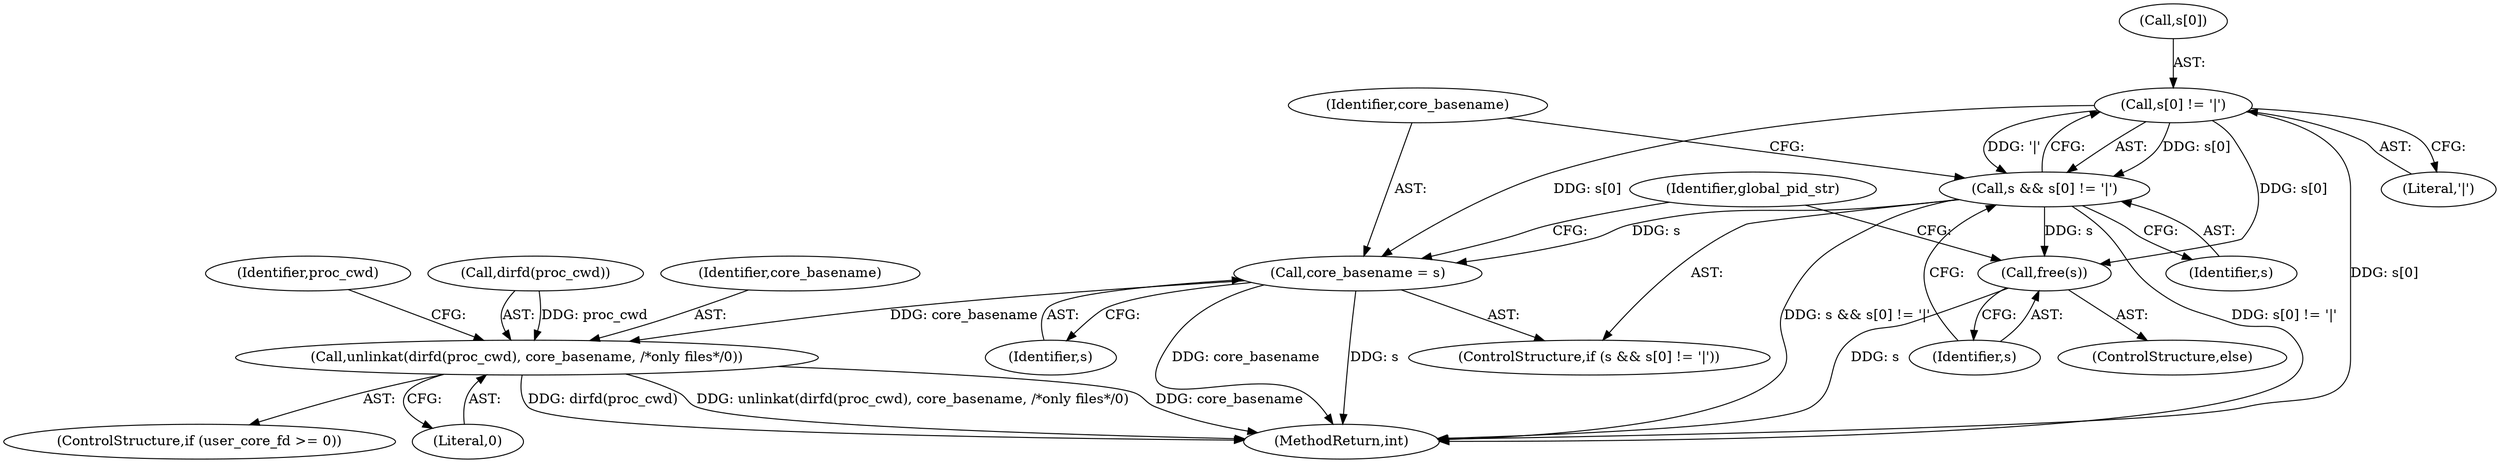 digraph "0_abrt_3c1b60cfa62d39e5fff5a53a5bc53dae189e740e@array" {
"1000417" [label="(Call,s[0] != '|')"];
"1000415" [label="(Call,s && s[0] != '|')"];
"1000422" [label="(Call,core_basename = s)"];
"1001434" [label="(Call,unlinkat(dirfd(proc_cwd), core_basename, /*only files*/0))"];
"1000426" [label="(Call,free(s))"];
"1001447" [label="(MethodReturn,int)"];
"1000417" [label="(Call,s[0] != '|')"];
"1000423" [label="(Identifier,core_basename)"];
"1000426" [label="(Call,free(s))"];
"1001437" [label="(Identifier,core_basename)"];
"1001435" [label="(Call,dirfd(proc_cwd))"];
"1000421" [label="(Literal,'|')"];
"1000415" [label="(Call,s && s[0] != '|')"];
"1000416" [label="(Identifier,s)"];
"1000422" [label="(Call,core_basename = s)"];
"1000430" [label="(Identifier,global_pid_str)"];
"1001434" [label="(Call,unlinkat(dirfd(proc_cwd), core_basename, /*only files*/0))"];
"1001430" [label="(ControlStructure,if (user_core_fd >= 0))"];
"1001438" [label="(Literal,0)"];
"1000418" [label="(Call,s[0])"];
"1001441" [label="(Identifier,proc_cwd)"];
"1000414" [label="(ControlStructure,if (s && s[0] != '|'))"];
"1000424" [label="(Identifier,s)"];
"1000425" [label="(ControlStructure,else)"];
"1000427" [label="(Identifier,s)"];
"1000417" -> "1000415"  [label="AST: "];
"1000417" -> "1000421"  [label="CFG: "];
"1000418" -> "1000417"  [label="AST: "];
"1000421" -> "1000417"  [label="AST: "];
"1000415" -> "1000417"  [label="CFG: "];
"1000417" -> "1001447"  [label="DDG: s[0]"];
"1000417" -> "1000415"  [label="DDG: s[0]"];
"1000417" -> "1000415"  [label="DDG: '|'"];
"1000417" -> "1000422"  [label="DDG: s[0]"];
"1000417" -> "1000426"  [label="DDG: s[0]"];
"1000415" -> "1000414"  [label="AST: "];
"1000415" -> "1000416"  [label="CFG: "];
"1000416" -> "1000415"  [label="AST: "];
"1000423" -> "1000415"  [label="CFG: "];
"1000427" -> "1000415"  [label="CFG: "];
"1000415" -> "1001447"  [label="DDG: s && s[0] != '|'"];
"1000415" -> "1001447"  [label="DDG: s[0] != '|'"];
"1000415" -> "1000422"  [label="DDG: s"];
"1000415" -> "1000426"  [label="DDG: s"];
"1000422" -> "1000414"  [label="AST: "];
"1000422" -> "1000424"  [label="CFG: "];
"1000423" -> "1000422"  [label="AST: "];
"1000424" -> "1000422"  [label="AST: "];
"1000430" -> "1000422"  [label="CFG: "];
"1000422" -> "1001447"  [label="DDG: core_basename"];
"1000422" -> "1001447"  [label="DDG: s"];
"1000422" -> "1001434"  [label="DDG: core_basename"];
"1001434" -> "1001430"  [label="AST: "];
"1001434" -> "1001438"  [label="CFG: "];
"1001435" -> "1001434"  [label="AST: "];
"1001437" -> "1001434"  [label="AST: "];
"1001438" -> "1001434"  [label="AST: "];
"1001441" -> "1001434"  [label="CFG: "];
"1001434" -> "1001447"  [label="DDG: core_basename"];
"1001434" -> "1001447"  [label="DDG: dirfd(proc_cwd)"];
"1001434" -> "1001447"  [label="DDG: unlinkat(dirfd(proc_cwd), core_basename, /*only files*/0)"];
"1001435" -> "1001434"  [label="DDG: proc_cwd"];
"1000426" -> "1000425"  [label="AST: "];
"1000426" -> "1000427"  [label="CFG: "];
"1000427" -> "1000426"  [label="AST: "];
"1000430" -> "1000426"  [label="CFG: "];
"1000426" -> "1001447"  [label="DDG: s"];
}
